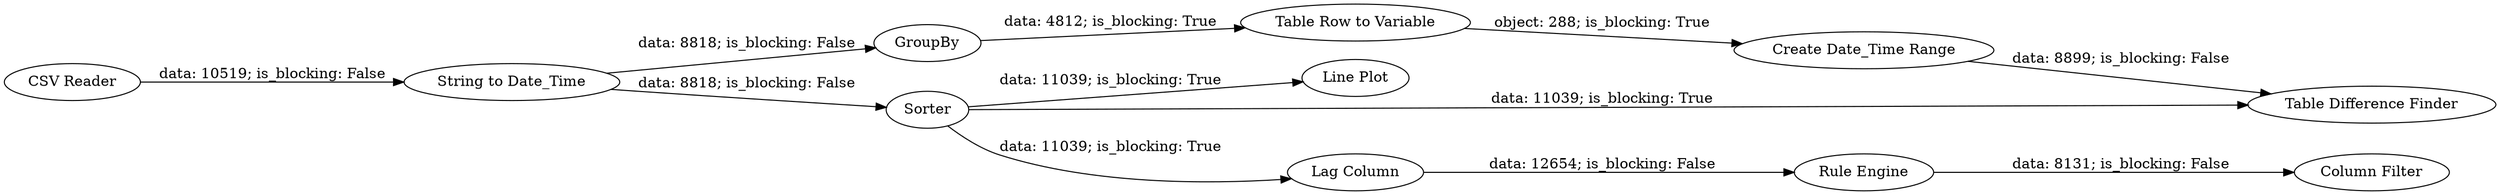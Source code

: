 digraph {
	"-4082365985783827712_3" [label=GroupBy]
	"-4082365985783827712_5" [label="Create Date_Time Range"]
	"-4082365985783827712_8" [label="Line Plot"]
	"-4082365985783827712_1" [label="CSV Reader"]
	"-4082365985783827712_7" [label="Table Difference Finder"]
	"-4082365985783827712_2" [label="String to Date_Time"]
	"-4082365985783827712_9" [label="Lag Column"]
	"-4082365985783827712_11" [label="Column Filter"]
	"-4082365985783827712_6" [label=Sorter]
	"-4082365985783827712_4" [label="Table Row to Variable"]
	"-4082365985783827712_10" [label="Rule Engine"]
	"-4082365985783827712_6" -> "-4082365985783827712_7" [label="data: 11039; is_blocking: True"]
	"-4082365985783827712_6" -> "-4082365985783827712_9" [label="data: 11039; is_blocking: True"]
	"-4082365985783827712_3" -> "-4082365985783827712_4" [label="data: 4812; is_blocking: True"]
	"-4082365985783827712_9" -> "-4082365985783827712_10" [label="data: 12654; is_blocking: False"]
	"-4082365985783827712_4" -> "-4082365985783827712_5" [label="object: 288; is_blocking: True"]
	"-4082365985783827712_10" -> "-4082365985783827712_11" [label="data: 8131; is_blocking: False"]
	"-4082365985783827712_5" -> "-4082365985783827712_7" [label="data: 8899; is_blocking: False"]
	"-4082365985783827712_6" -> "-4082365985783827712_8" [label="data: 11039; is_blocking: True"]
	"-4082365985783827712_2" -> "-4082365985783827712_3" [label="data: 8818; is_blocking: False"]
	"-4082365985783827712_1" -> "-4082365985783827712_2" [label="data: 10519; is_blocking: False"]
	"-4082365985783827712_2" -> "-4082365985783827712_6" [label="data: 8818; is_blocking: False"]
	rankdir=LR
}
